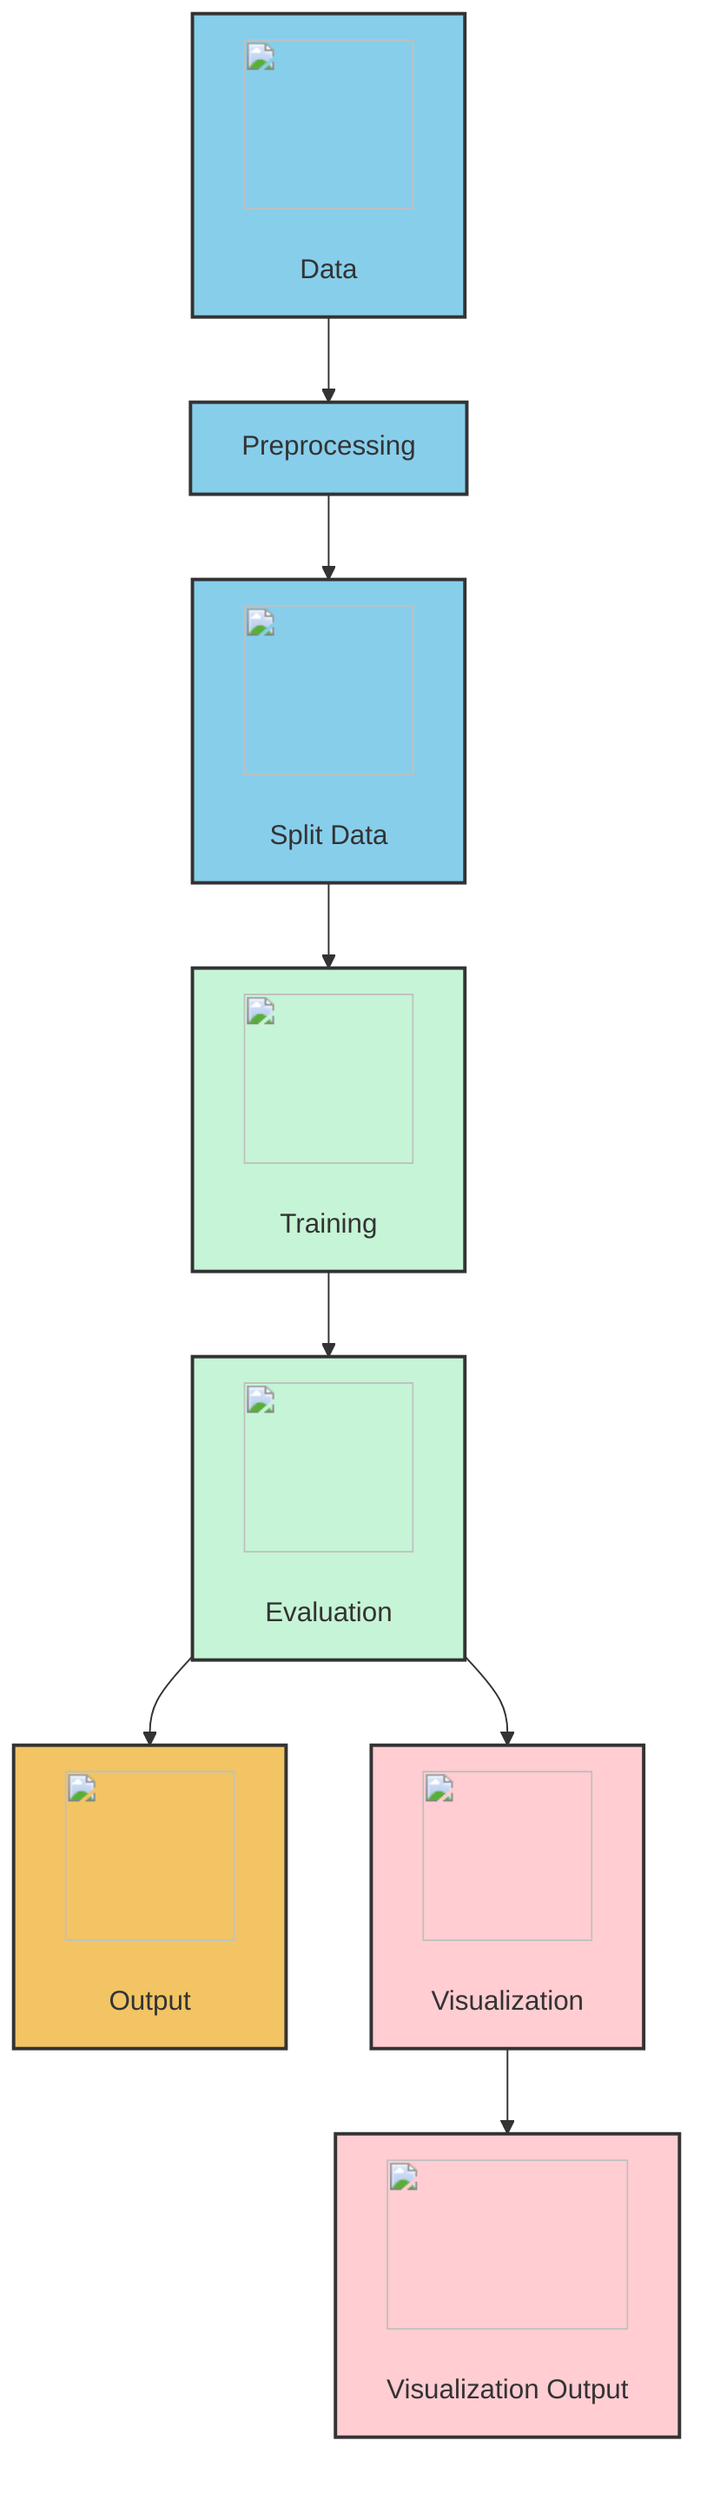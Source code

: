 graph TD;
    A["<img src='icons/database.svg' width=100 height=100/> <br/> Data"] --> B[Preprocessing];
    B --> C["<img src='icons/column_split.svg' width=100 height=100/> <br/> Split Data"];
    C --> D["<img src='icons/brain.svg' width=100 height=100/> <br/> Training"]; 
    D --> E["<img src='icons/brain.svg' width=100 height=100/> <br/> Evaluation"]; 
    E --> F["<img src='icons/file.svg' width=100 height=100/> <br/> Output"]; 
    E --> G["<img src='icons/image.svg' width=100 height=100/> <br/> Visualization"]; 
    G --> H["<img src='icons/image.svg' width=100 height=100/> <br/> Visualization Output"];

    style A fill:#87CEEB,stroke:#333,stroke-width:2px;
    style B fill:#87CEEB,stroke:#333,stroke-width:2px;
    style C fill:#87CEEB,stroke:#333,stroke-width:2px;
    style D fill:#C6F4D6,stroke:#333,stroke-width:2px;
    style E fill:#C6F4D6,stroke:#333,stroke-width:2px;
    style F fill:#F2C464,stroke:#333,stroke-width:2px;
    style G fill:#FFCDD2,stroke:#333,stroke-width:2px;
    style H fill:#FFCDD2,stroke:#333,stroke-width:2px;